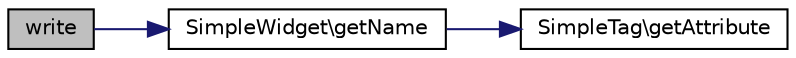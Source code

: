 digraph "write"
{
  edge [fontname="Helvetica",fontsize="10",labelfontname="Helvetica",labelfontsize="10"];
  node [fontname="Helvetica",fontsize="10",shape=record];
  rankdir="LR";
  Node1 [label="write",height=0.2,width=0.4,color="black", fillcolor="grey75", style="filled" fontcolor="black"];
  Node1 -> Node2 [color="midnightblue",fontsize="10",style="solid",fontname="Helvetica"];
  Node2 [label="SimpleWidget\\getName",height=0.2,width=0.4,color="black", fillcolor="white", style="filled",URL="$class_simple_widget.html#a3d0963e68bb313b163a73f2803c64600"];
  Node2 -> Node3 [color="midnightblue",fontsize="10",style="solid",fontname="Helvetica"];
  Node3 [label="SimpleTag\\getAttribute",height=0.2,width=0.4,color="black", fillcolor="white", style="filled",URL="$class_simple_tag.html#a23c799cbfa1a6b6e2079dbbcf46ab4f7"];
}

